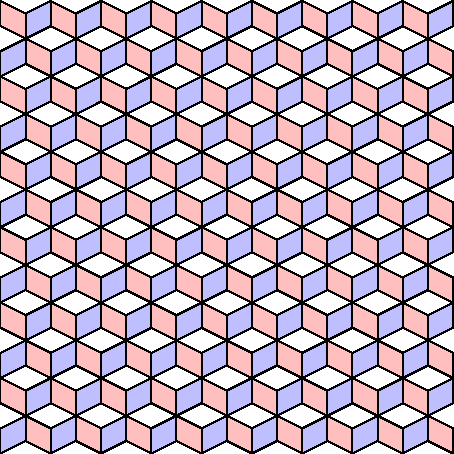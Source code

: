 size(8cm,0);

path A=(0,0)--(2,1)--(2,3)--(0,2)--cycle;
path B=reflect((0,0),(0,1))*A;
path C=rotate(180,(0,0))*A;
path D=reflect((0,0),(1,0))*A;

//draw(A);
//draw(B);
//draw(C);
//draw(D);

picture pic;

filldraw(pic,A^^C,lightblue+white,black);
filldraw(pic,B^^D,lightred+white,black);

for (int i=0;i<9;++i) {
    for(int j=0;j<6;++j) {
        add(shift(4*i,6*j)*pic);
    }
}
